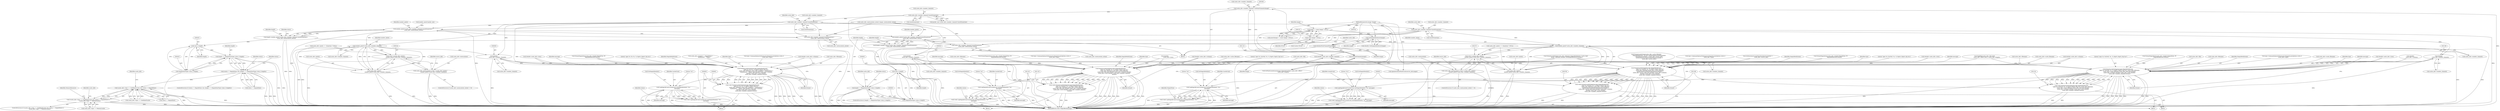 digraph "0_ImageMagick_aecd0ada163a4d6c769cec178955d5f3e9316f2f@API" {
"1000436" [label="(Call,cache_info->number_channels*sizeof(Quantum))"];
"1000330" [label="(Call,cache_info->number_channels*sizeof(Quantum))"];
"1000283" [label="(Call,cache_info->number_channels=GetPixelChannels(image))"];
"1000287" [label="(Call,GetPixelChannels(image))"];
"1000281" [label="(Call,InitializePixelChannelMap(image))"];
"1000230" [label="(Call,GetImageIndexInList(image))"];
"1000120" [label="(Call,image != (const Image *) NULL)"];
"1000105" [label="(MethodParameterIn,Image *image)"];
"1000122" [label="(Call,(const Image *) NULL)"];
"1000433" [label="(Call,number_pixels*(cache_info->number_channels*sizeof(Quantum)+\n    cache_info->metacontent_extent))"];
"1000431" [label="(Call,length=number_pixels*(cache_info->number_channels*sizeof(Quantum)+\n    cache_info->metacontent_extent))"];
"1000454" [label="(Call,(size_t) length)"];
"1000450" [label="(Call,length == (MagickSizeType) ((size_t) length))"];
"1000446" [label="(Call,(status != MagickFalse) && (length == (MagickSizeType) ((size_t) length)))"];
"1000467" [label="(Call,(cache_info->type == UndefinedCache) && (status != MagickFalse))"];
"1000466" [label="(Call,((cache_info->type == UndefinedCache) && (status != MagickFalse)) ||\n          (cache_info->type == MemoryCache))"];
"1000452" [label="(Call,(MagickSizeType) ((size_t) length))"];
"1000549" [label="(Call,number_pixels*cache_info->number_channels)"];
"1000543" [label="(Call,(void *) (cache_info->pixels+\n                  number_pixels*cache_info->number_channels))"];
"1000539" [label="(Call,cache_info->metacontent=(void *) (cache_info->pixels+\n                  number_pixels*cache_info->number_channels))"];
"1000545" [label="(Call,cache_info->pixels+\n                  number_pixels*cache_info->number_channels)"];
"1000629" [label="(Call,(double)\n                    cache_info->number_channels)"];
"1000603" [label="(Call,FormatLocaleString(message,MagickPathExtent,\n                    \"open %s (%s %s, %.20gx%.20gx%.20g %s)\",\n                    cache_info->filename,cache_info->mapped != MagickFalse ?\n                    \"Anonymous\" : \"Heap\",type,(double) cache_info->columns,\n                    (double) cache_info->rows,(double)\n                    cache_info->number_channels,format))"];
"1000601" [label="(Call,(void) FormatLocaleString(message,MagickPathExtent,\n                    \"open %s (%s %s, %.20gx%.20gx%.20g %s)\",\n                    cache_info->filename,cache_info->mapped != MagickFalse ?\n                    \"Anonymous\" : \"Heap\",type,(double) cache_info->columns,\n                    (double) cache_info->rows,(double)\n                    cache_info->number_channels,format))"];
"1000637" [label="(Call,LogMagickEvent(CacheEvent,GetMagickModule(),\"%s\",\n                    message))"];
"1000635" [label="(Call,(void) LogMagickEvent(CacheEvent,GetMagickModule(),\"%s\",\n                    message))"];
"1000937" [label="(Call,number_pixels*(cache_info->number_channels*sizeof(Quantum)+\n    cache_info->metacontent_extent))"];
"1000935" [label="(Call,length=number_pixels*(cache_info->number_channels*sizeof(Quantum)+\n    cache_info->metacontent_extent))"];
"1000954" [label="(Call,(size_t) length)"];
"1000950" [label="(Call,length != (MagickSizeType) ((size_t) length))"];
"1000952" [label="(Call,(MagickSizeType) ((size_t) length))"];
"1001076" [label="(Call,number_pixels*cache_info->number_channels)"];
"1001070" [label="(Call,(void *) (cache_info->pixels+\n                  number_pixels*cache_info->number_channels))"];
"1001066" [label="(Call,cache_info->metacontent=(void *) (cache_info->pixels+\n                  number_pixels*cache_info->number_channels))"];
"1001072" [label="(Call,cache_info->pixels+\n                  number_pixels*cache_info->number_channels)"];
"1001154" [label="(Call,(double) cache_info->number_channels)"];
"1001130" [label="(Call,FormatLocaleString(message,MagickPathExtent,\n                    \"open %s (%s[%d], %s, %.20gx%.20gx%.20g %s)\",\n                    cache_info->filename,cache_info->cache_filename,\n                    cache_info->file,type,(double) cache_info->columns,(double)\n                    cache_info->rows,(double) cache_info->number_channels,\n                    format))"];
"1001128" [label="(Call,(void) FormatLocaleString(message,MagickPathExtent,\n                    \"open %s (%s[%d], %s, %.20gx%.20gx%.20g %s)\",\n                    cache_info->filename,cache_info->cache_filename,\n                    cache_info->file,type,(double) cache_info->columns,(double)\n                    cache_info->rows,(double) cache_info->number_channels,\n                    format))"];
"1001162" [label="(Call,LogMagickEvent(CacheEvent,GetMagickModule(),\"%s\",\n                     message))"];
"1001160" [label="(Call,(void) LogMagickEvent(CacheEvent,GetMagickModule(),\"%s\",\n                     message))"];
"1000435" [label="(Call,cache_info->number_channels*sizeof(Quantum)+\n    cache_info->metacontent_extent)"];
"1000818" [label="(Call,(double)\n                    cache_info->number_channels)"];
"1000791" [label="(Call,FormatLocaleString(message,MagickPathExtent,\n                    \"open %s (%s[%d], %s, %.20gx%.20gx%.20g %s)\",\n                    cache_info->filename,cache_info->cache_filename,\n                    GetDistributeCacheFile((DistributeCacheInfo *)\n                    cache_info->server_info),type,(double) cache_info->columns,\n                    (double) cache_info->rows,(double)\n                    cache_info->number_channels,format))"];
"1000789" [label="(Call,(void) FormatLocaleString(message,MagickPathExtent,\n                    \"open %s (%s[%d], %s, %.20gx%.20gx%.20g %s)\",\n                    cache_info->filename,cache_info->cache_filename,\n                    GetDistributeCacheFile((DistributeCacheInfo *)\n                    cache_info->server_info),type,(double) cache_info->columns,\n                    (double) cache_info->rows,(double)\n                    cache_info->number_channels,format))"];
"1000826" [label="(Call,LogMagickEvent(CacheEvent,GetMagickModule(),\"%s\",\n                    message))"];
"1000824" [label="(Call,(void) LogMagickEvent(CacheEvent,GetMagickModule(),\"%s\",\n                    message))"];
"1000940" [label="(Call,cache_info->number_channels*sizeof(Quantum))"];
"1000939" [label="(Call,cache_info->number_channels*sizeof(Quantum)+\n    cache_info->metacontent_extent)"];
"1001259" [label="(Call,(double)\n         cache_info->number_channels)"];
"1001235" [label="(Call,FormatLocaleString(message,MagickPathExtent,\n        \"open %s (%s[%d], %s, %.20gx%.20gx%.20g %s)\",cache_info->filename,\n        cache_info->cache_filename,cache_info->file,type,(double)\n        cache_info->columns,(double) cache_info->rows,(double)\n         cache_info->number_channels,format))"];
"1001233" [label="(Call,(void) FormatLocaleString(message,MagickPathExtent,\n        \"open %s (%s[%d], %s, %.20gx%.20gx%.20g %s)\",cache_info->filename,\n        cache_info->cache_filename,cache_info->file,type,(double)\n        cache_info->columns,(double) cache_info->rows,(double)\n         cache_info->number_channels,format))"];
"1001267" [label="(Call,LogMagickEvent(CacheEvent,GetMagickModule(),\"%s\",message))"];
"1001265" [label="(Call,(void) LogMagickEvent(CacheEvent,GetMagickModule(),\"%s\",message))"];
"1000467" [label="(Call,(cache_info->type == UndefinedCache) && (status != MagickFalse))"];
"1000445" [label="(ControlStructure,if ((status != MagickFalse) && (length == (MagickSizeType) ((size_t) length))))"];
"1000349" [label="(Call,number_pixels*packet_size)"];
"1001159" [label="(Identifier,format)"];
"1000610" [label="(Call,cache_info->mapped != MagickFalse ?\n                    \"Anonymous\" : \"Heap\")"];
"1000618" [label="(Identifier,type)"];
"1000965" [label="(Identifier,status)"];
"1000827" [label="(Identifier,CacheEvent)"];
"1001144" [label="(Call,(double) cache_info->columns)"];
"1001267" [label="(Call,LogMagickEvent(CacheEvent,GetMagickModule(),\"%s\",message))"];
"1001130" [label="(Call,FormatLocaleString(message,MagickPathExtent,\n                    \"open %s (%s[%d], %s, %.20gx%.20gx%.20g %s)\",\n                    cache_info->filename,cache_info->cache_filename,\n                    cache_info->file,type,(double) cache_info->columns,(double)\n                    cache_info->rows,(double) cache_info->number_channels,\n                    format))"];
"1001137" [label="(Call,cache_info->cache_filename)"];
"1000944" [label="(Call,sizeof(Quantum))"];
"1000219" [label="(Call,FormatLocaleString(cache_info->filename,MagickPathExtent,\"%s[%.20g]\",\n    image->filename,(double) GetImageIndexInList(image)))"];
"1001072" [label="(Call,cache_info->pixels+\n                  number_pixels*cache_info->number_channels)"];
"1000468" [label="(Call,cache_info->type == UndefinedCache)"];
"1001073" [label="(Call,cache_info->pixels)"];
"1001274" [label="(Identifier,status)"];
"1000124" [label="(Identifier,NULL)"];
"1000724" [label="(Call,FormatLocaleString(cache_info->cache_filename,\n                MagickPathExtent,\"%s:%d\",GetDistributeCacheHostname(\n                (DistributeCacheInfo *) cache_info->server_info),\n                GetDistributeCachePort((DistributeCacheInfo *)\n                cache_info->server_info)))"];
"1000952" [label="(Call,(MagickSizeType) ((size_t) length))"];
"1000635" [label="(Call,(void) LogMagickEvent(CacheEvent,GetMagickModule(),\"%s\",\n                    message))"];
"1000950" [label="(Call,length != (MagickSizeType) ((size_t) length))"];
"1000905" [label="(Call,SetPixelCacheExtent(image,(MagickSizeType) cache_info->offset+\n     cache_info->length))"];
"1000592" [label="(Call,type=CommandOptionToMnemonic(MagickCacheOptions,(ssize_t)\n                    cache_info->type))"];
"1001085" [label="(Identifier,source_info)"];
"1001078" [label="(Call,cache_info->number_channels)"];
"1000228" [label="(Call,(double) GetImageIndexInList(image))"];
"1000780" [label="(Call,type=CommandOptionToMnemonic(MagickCacheOptions,(ssize_t)\n                    cache_info->type))"];
"1000454" [label="(Call,(size_t) length)"];
"1000634" [label="(Identifier,format)"];
"1000946" [label="(Call,cache_info->metacontent_extent)"];
"1000533" [label="(ControlStructure,if (cache_info->metacontent_extent != 0))"];
"1000956" [label="(Identifier,length)"];
"1000818" [label="(Call,(double)\n                    cache_info->number_channels)"];
"1000639" [label="(Call,GetMagickModule())"];
"1000801" [label="(Call,GetDistributeCacheFile((DistributeCacheInfo *)\n                    cache_info->server_info))"];
"1000447" [label="(Call,status != MagickFalse)"];
"1000431" [label="(Call,length=number_pixels*(cache_info->number_channels*sizeof(Quantum)+\n    cache_info->metacontent_extent))"];
"1000484" [label="(Identifier,cache_info)"];
"1000793" [label="(Identifier,MagickPathExtent)"];
"1000328" [label="(Call,packet_size=cache_info->number_channels*sizeof(Quantum))"];
"1000581" [label="(Block,)"];
"1000456" [label="(Identifier,length)"];
"1001133" [label="(Literal,\"open %s (%s[%d], %s, %.20gx%.20gx%.20g %s)\")"];
"1001261" [label="(Call,cache_info->number_channels)"];
"1001014" [label="(Call,cache_info->pixels == (Quantum *) NULL)"];
"1001245" [label="(Call,cache_info->file)"];
"1001268" [label="(Identifier,CacheEvent)"];
"1000772" [label="(Call,FormatMagickSize(cache_info->length,MagickFalse,\"B\",\n                    MagickPathExtent,format))"];
"1001259" [label="(Call,(double)\n         cache_info->number_channels)"];
"1001239" [label="(Call,cache_info->filename)"];
"1001140" [label="(Call,cache_info->file)"];
"1000791" [label="(Call,FormatLocaleString(message,MagickPathExtent,\n                    \"open %s (%s[%d], %s, %.20gx%.20gx%.20g %s)\",\n                    cache_info->filename,cache_info->cache_filename,\n                    GetDistributeCacheFile((DistributeCacheInfo *)\n                    cache_info->server_info),type,(double) cache_info->columns,\n                    (double) cache_info->rows,(double)\n                    cache_info->number_channels,format))"];
"1001237" [label="(Identifier,MagickPathExtent)"];
"1000637" [label="(Call,LogMagickEvent(CacheEvent,GetMagickModule(),\"%s\",\n                    message))"];
"1001131" [label="(Identifier,message)"];
"1000287" [label="(Call,GetPixelChannels(image))"];
"1001224" [label="(Call,type=CommandOptionToMnemonic(MagickCacheOptions,(ssize_t)\n        cache_info->type))"];
"1000473" [label="(Call,status != MagickFalse)"];
"1000334" [label="(Call,sizeof(Quantum))"];
"1001166" [label="(Identifier,message)"];
"1000446" [label="(Call,(status != MagickFalse) && (length == (MagickSizeType) ((size_t) length)))"];
"1000603" [label="(Call,FormatLocaleString(message,MagickPathExtent,\n                    \"open %s (%s %s, %.20gx%.20gx%.20g %s)\",\n                    cache_info->filename,cache_info->mapped != MagickFalse ?\n                    \"Anonymous\" : \"Heap\",type,(double) cache_info->columns,\n                    (double) cache_info->rows,(double)\n                    cache_info->number_channels,format))"];
"1000331" [label="(Call,cache_info->number_channels)"];
"1001160" [label="(Call,(void) LogMagickEvent(CacheEvent,GetMagickModule(),\"%s\",\n                     message))"];
"1000947" [label="(Identifier,cache_info)"];
"1001265" [label="(Call,(void) LogMagickEvent(CacheEvent,GetMagickModule(),\"%s\",message))"];
"1000940" [label="(Call,cache_info->number_channels*sizeof(Quantum))"];
"1000769" [label="(Block,)"];
"1001242" [label="(Call,cache_info->cache_filename)"];
"1001248" [label="(Identifier,type)"];
"1000443" [label="(Identifier,cache_info)"];
"1001060" [label="(ControlStructure,if (cache_info->metacontent_extent != 0))"];
"1000120" [label="(Call,image != (const Image *) NULL)"];
"1000432" [label="(Identifier,length)"];
"1000546" [label="(Call,cache_info->pixels)"];
"1000119" [label="(Call,assert(image != (const Image *) NULL))"];
"1000650" [label="(Identifier,status)"];
"1000136" [label="(Call,(Cache) NULL)"];
"1000631" [label="(Call,cache_info->number_channels)"];
"1000452" [label="(Call,(MagickSizeType) ((size_t) length))"];
"1001076" [label="(Call,number_pixels*cache_info->number_channels)"];
"1000433" [label="(Call,number_pixels*(cache_info->number_channels*sizeof(Quantum)+\n    cache_info->metacontent_extent))"];
"1000451" [label="(Identifier,length)"];
"1000959" [label="(Identifier,cache_info)"];
"1001066" [label="(Call,cache_info->metacontent=(void *) (cache_info->pixels+\n                  number_pixels*cache_info->number_channels))"];
"1000619" [label="(Call,(double) cache_info->columns)"];
"1001236" [label="(Identifier,message)"];
"1000288" [label="(Identifier,image)"];
"1000231" [label="(Identifier,image)"];
"1001134" [label="(Call,cache_info->filename)"];
"1000807" [label="(Identifier,type)"];
"1000558" [label="(Identifier,source_info)"];
"1000830" [label="(Identifier,message)"];
"1000607" [label="(Call,cache_info->filename)"];
"1000624" [label="(Call,(double) cache_info->rows)"];
"1000941" [label="(Call,cache_info->number_channels)"];
"1000789" [label="(Call,(void) FormatLocaleString(message,MagickPathExtent,\n                    \"open %s (%s[%d], %s, %.20gx%.20gx%.20g %s)\",\n                    cache_info->filename,cache_info->cache_filename,\n                    GetDistributeCacheFile((DistributeCacheInfo *)\n                    cache_info->server_info),type,(double) cache_info->columns,\n                    (double) cache_info->rows,(double)\n                    cache_info->number_channels,format))"];
"1000794" [label="(Literal,\"open %s (%s[%d], %s, %.20gx%.20gx%.20g %s)\")"];
"1000285" [label="(Identifier,cache_info)"];
"1000436" [label="(Call,cache_info->number_channels*sizeof(Quantum))"];
"1001108" [label="(Block,)"];
"1000437" [label="(Call,cache_info->number_channels)"];
"1000330" [label="(Call,cache_info->number_channels*sizeof(Quantum))"];
"1001165" [label="(Literal,\"%s\")"];
"1000938" [label="(Identifier,number_pixels)"];
"1000122" [label="(Call,(const Image *) NULL)"];
"1000936" [label="(Identifier,length)"];
"1000281" [label="(Call,InitializePixelChannelMap(image))"];
"1000813" [label="(Call,(double) cache_info->rows)"];
"1001163" [label="(Identifier,CacheEvent)"];
"1000540" [label="(Call,cache_info->metacontent)"];
"1000629" [label="(Call,(double)\n                    cache_info->number_channels)"];
"1000448" [label="(Identifier,status)"];
"1000545" [label="(Call,cache_info->pixels+\n                  number_pixels*cache_info->number_channels)"];
"1000604" [label="(Identifier,message)"];
"1000305" [label="(Call,cache_info->metacontent_extent=image->metacontent_extent)"];
"1000949" [label="(ControlStructure,if (length != (MagickSizeType) ((size_t) length)))"];
"1001067" [label="(Call,cache_info->metacontent)"];
"1001233" [label="(Call,(void) FormatLocaleString(message,MagickPathExtent,\n        \"open %s (%s[%d], %s, %.20gx%.20gx%.20g %s)\",cache_info->filename,\n        cache_info->cache_filename,cache_info->file,type,(double)\n        cache_info->columns,(double) cache_info->rows,(double)\n         cache_info->number_channels,format))"];
"1000465" [label="(ControlStructure,if (((cache_info->type == UndefinedCache) && (status != MagickFalse)) ||\n          (cache_info->type == MemoryCache)))"];
"1000829" [label="(Literal,\"%s\")"];
"1000108" [label="(Block,)"];
"1001254" [label="(Call,(double) cache_info->rows)"];
"1000939" [label="(Call,cache_info->number_channels*sizeof(Quantum)+\n    cache_info->metacontent_extent)"];
"1000792" [label="(Identifier,message)"];
"1000230" [label="(Call,GetImageIndexInList(image))"];
"1000795" [label="(Call,cache_info->filename)"];
"1001270" [label="(Literal,\"%s\")"];
"1000826" [label="(Call,LogMagickEvent(CacheEvent,GetMagickModule(),\"%s\",\n                    message))"];
"1000539" [label="(Call,cache_info->metacontent=(void *) (cache_info->pixels+\n                  number_pixels*cache_info->number_channels))"];
"1001249" [label="(Call,(double)\n        cache_info->columns)"];
"1001264" [label="(Identifier,format)"];
"1000549" [label="(Call,number_pixels*cache_info->number_channels)"];
"1000937" [label="(Call,number_pixels*(cache_info->number_channels*sizeof(Quantum)+\n    cache_info->metacontent_extent))"];
"1001238" [label="(Literal,\"open %s (%s[%d], %s, %.20gx%.20gx%.20g %s)\")"];
"1000476" [label="(Call,cache_info->type == MemoryCache)"];
"1001128" [label="(Call,(void) FormatLocaleString(message,MagickPathExtent,\n                    \"open %s (%s[%d], %s, %.20gx%.20gx%.20g %s)\",\n                    cache_info->filename,cache_info->cache_filename,\n                    cache_info->file,type,(double) cache_info->columns,(double)\n                    cache_info->rows,(double) cache_info->number_channels,\n                    format))"];
"1000282" [label="(Identifier,image)"];
"1000692" [label="(Call,OpenDistributePixelCache(server_info,image))"];
"1001077" [label="(Identifier,number_pixels)"];
"1001111" [label="(Call,FormatMagickSize(cache_info->length,MagickTrue,\"B\",\n                    MagickPathExtent,format))"];
"1000283" [label="(Call,cache_info->number_channels=GetPixelChannels(image))"];
"1001283" [label="(MethodReturn,static MagickBooleanType)"];
"1000105" [label="(MethodParameterIn,Image *image)"];
"1000601" [label="(Call,(void) FormatLocaleString(message,MagickPathExtent,\n                    \"open %s (%s %s, %.20gx%.20gx%.20g %s)\",\n                    cache_info->filename,cache_info->mapped != MagickFalse ?\n                    \"Anonymous\" : \"Heap\",type,(double) cache_info->columns,\n                    (double) cache_info->rows,(double)\n                    cache_info->number_channels,format))"];
"1000543" [label="(Call,(void *) (cache_info->pixels+\n                  number_pixels*cache_info->number_channels))"];
"1001271" [label="(Identifier,message)"];
"1000121" [label="(Identifier,image)"];
"1001119" [label="(Call,type=CommandOptionToMnemonic(MagickCacheOptions,(ssize_t)\n                    cache_info->type))"];
"1000641" [label="(Identifier,message)"];
"1001164" [label="(Call,GetMagickModule())"];
"1001235" [label="(Call,FormatLocaleString(message,MagickPathExtent,\n        \"open %s (%s[%d], %s, %.20gx%.20gx%.20g %s)\",cache_info->filename,\n        cache_info->cache_filename,cache_info->file,type,(double)\n        cache_info->columns,(double) cache_info->rows,(double)\n         cache_info->number_channels,format))"];
"1001216" [label="(Call,FormatMagickSize(cache_info->length,MagickFalse,\"B\",\n        MagickPathExtent,format))"];
"1000828" [label="(Call,GetMagickModule())"];
"1000798" [label="(Call,cache_info->cache_filename)"];
"1000643" [label="(Identifier,status)"];
"1000584" [label="(Call,FormatMagickSize(cache_info->length,MagickTrue,\"B\",\n                    MagickPathExtent,format))"];
"1001132" [label="(Identifier,MagickPathExtent)"];
"1000478" [label="(Identifier,cache_info)"];
"1000284" [label="(Call,cache_info->number_channels)"];
"1000502" [label="(Call,cache_info->pixels == (Quantum *) NULL)"];
"1001169" [label="(Identifier,status)"];
"1000466" [label="(Call,((cache_info->type == UndefinedCache) && (status != MagickFalse)) ||\n          (cache_info->type == MemoryCache))"];
"1001156" [label="(Call,cache_info->number_channels)"];
"1001269" [label="(Call,GetMagickModule())"];
"1000824" [label="(Call,(void) LogMagickEvent(CacheEvent,GetMagickModule(),\"%s\",\n                    message))"];
"1000820" [label="(Call,cache_info->number_channels)"];
"1000935" [label="(Call,length=number_pixels*(cache_info->number_channels*sizeof(Quantum)+\n    cache_info->metacontent_extent))"];
"1000954" [label="(Call,(size_t) length)"];
"1000951" [label="(Identifier,length)"];
"1000638" [label="(Identifier,CacheEvent)"];
"1001154" [label="(Call,(double) cache_info->number_channels)"];
"1001162" [label="(Call,LogMagickEvent(CacheEvent,GetMagickModule(),\"%s\",\n                     message))"];
"1001000" [label="(Call,MapBlob(cache_info->file,mode,\n            cache_info->offset,(size_t) cache_info->length))"];
"1000551" [label="(Call,cache_info->number_channels)"];
"1001143" [label="(Identifier,type)"];
"1000808" [label="(Call,(double) cache_info->columns)"];
"1000645" [label="(Identifier,MemoryResource)"];
"1000434" [label="(Identifier,number_pixels)"];
"1000823" [label="(Identifier,format)"];
"1000450" [label="(Call,length == (MagickSizeType) ((size_t) length))"];
"1000550" [label="(Identifier,number_pixels)"];
"1001213" [label="(Block,)"];
"1000440" [label="(Call,sizeof(Quantum))"];
"1000832" [label="(Identifier,MagickTrue)"];
"1000640" [label="(Literal,\"%s\")"];
"1000459" [label="(Identifier,status)"];
"1000606" [label="(Literal,\"open %s (%s %s, %.20gx%.20gx%.20g %s)\")"];
"1001149" [label="(Call,(double)\n                    cache_info->rows)"];
"1000442" [label="(Call,cache_info->metacontent_extent)"];
"1000435" [label="(Call,cache_info->number_channels*sizeof(Quantum)+\n    cache_info->metacontent_extent)"];
"1001070" [label="(Call,(void *) (cache_info->pixels+\n                  number_pixels*cache_info->number_channels))"];
"1000605" [label="(Identifier,MagickPathExtent)"];
"1000436" -> "1000435"  [label="AST: "];
"1000436" -> "1000440"  [label="CFG: "];
"1000437" -> "1000436"  [label="AST: "];
"1000440" -> "1000436"  [label="AST: "];
"1000443" -> "1000436"  [label="CFG: "];
"1000436" -> "1001283"  [label="DDG: "];
"1000436" -> "1000433"  [label="DDG: "];
"1000436" -> "1000435"  [label="DDG: "];
"1000330" -> "1000436"  [label="DDG: "];
"1000436" -> "1000549"  [label="DDG: "];
"1000436" -> "1000629"  [label="DDG: "];
"1000436" -> "1000818"  [label="DDG: "];
"1000436" -> "1000940"  [label="DDG: "];
"1000330" -> "1000328"  [label="AST: "];
"1000330" -> "1000334"  [label="CFG: "];
"1000331" -> "1000330"  [label="AST: "];
"1000334" -> "1000330"  [label="AST: "];
"1000328" -> "1000330"  [label="CFG: "];
"1000330" -> "1001283"  [label="DDG: "];
"1000330" -> "1000328"  [label="DDG: "];
"1000283" -> "1000330"  [label="DDG: "];
"1000283" -> "1000108"  [label="AST: "];
"1000283" -> "1000287"  [label="CFG: "];
"1000284" -> "1000283"  [label="AST: "];
"1000287" -> "1000283"  [label="AST: "];
"1000290" -> "1000283"  [label="CFG: "];
"1000283" -> "1001283"  [label="DDG: "];
"1000287" -> "1000283"  [label="DDG: "];
"1000287" -> "1000288"  [label="CFG: "];
"1000288" -> "1000287"  [label="AST: "];
"1000287" -> "1001283"  [label="DDG: "];
"1000281" -> "1000287"  [label="DDG: "];
"1000105" -> "1000287"  [label="DDG: "];
"1000287" -> "1000692"  [label="DDG: "];
"1000287" -> "1000905"  [label="DDG: "];
"1000281" -> "1000108"  [label="AST: "];
"1000281" -> "1000282"  [label="CFG: "];
"1000282" -> "1000281"  [label="AST: "];
"1000285" -> "1000281"  [label="CFG: "];
"1000281" -> "1001283"  [label="DDG: "];
"1000230" -> "1000281"  [label="DDG: "];
"1000105" -> "1000281"  [label="DDG: "];
"1000230" -> "1000228"  [label="AST: "];
"1000230" -> "1000231"  [label="CFG: "];
"1000231" -> "1000230"  [label="AST: "];
"1000228" -> "1000230"  [label="CFG: "];
"1000230" -> "1000228"  [label="DDG: "];
"1000120" -> "1000230"  [label="DDG: "];
"1000105" -> "1000230"  [label="DDG: "];
"1000120" -> "1000119"  [label="AST: "];
"1000120" -> "1000122"  [label="CFG: "];
"1000121" -> "1000120"  [label="AST: "];
"1000122" -> "1000120"  [label="AST: "];
"1000119" -> "1000120"  [label="CFG: "];
"1000120" -> "1001283"  [label="DDG: "];
"1000120" -> "1000119"  [label="DDG: "];
"1000120" -> "1000119"  [label="DDG: "];
"1000105" -> "1000120"  [label="DDG: "];
"1000122" -> "1000120"  [label="DDG: "];
"1000105" -> "1000104"  [label="AST: "];
"1000105" -> "1001283"  [label="DDG: "];
"1000105" -> "1000692"  [label="DDG: "];
"1000105" -> "1000905"  [label="DDG: "];
"1000122" -> "1000124"  [label="CFG: "];
"1000123" -> "1000122"  [label="AST: "];
"1000124" -> "1000122"  [label="AST: "];
"1000122" -> "1000136"  [label="DDG: "];
"1000433" -> "1000431"  [label="AST: "];
"1000433" -> "1000435"  [label="CFG: "];
"1000434" -> "1000433"  [label="AST: "];
"1000435" -> "1000433"  [label="AST: "];
"1000431" -> "1000433"  [label="CFG: "];
"1000433" -> "1001283"  [label="DDG: "];
"1000433" -> "1001283"  [label="DDG: "];
"1000433" -> "1000431"  [label="DDG: "];
"1000433" -> "1000431"  [label="DDG: "];
"1000349" -> "1000433"  [label="DDG: "];
"1000305" -> "1000433"  [label="DDG: "];
"1000433" -> "1000549"  [label="DDG: "];
"1000433" -> "1000937"  [label="DDG: "];
"1000431" -> "1000108"  [label="AST: "];
"1000432" -> "1000431"  [label="AST: "];
"1000448" -> "1000431"  [label="CFG: "];
"1000431" -> "1001283"  [label="DDG: "];
"1000431" -> "1001283"  [label="DDG: "];
"1000431" -> "1000454"  [label="DDG: "];
"1000454" -> "1000452"  [label="AST: "];
"1000454" -> "1000456"  [label="CFG: "];
"1000455" -> "1000454"  [label="AST: "];
"1000456" -> "1000454"  [label="AST: "];
"1000452" -> "1000454"  [label="CFG: "];
"1000454" -> "1000450"  [label="DDG: "];
"1000454" -> "1000452"  [label="DDG: "];
"1000450" -> "1000446"  [label="AST: "];
"1000450" -> "1000452"  [label="CFG: "];
"1000451" -> "1000450"  [label="AST: "];
"1000452" -> "1000450"  [label="AST: "];
"1000446" -> "1000450"  [label="CFG: "];
"1000450" -> "1001283"  [label="DDG: "];
"1000450" -> "1001283"  [label="DDG: "];
"1000450" -> "1000446"  [label="DDG: "];
"1000450" -> "1000446"  [label="DDG: "];
"1000452" -> "1000450"  [label="DDG: "];
"1000446" -> "1000445"  [label="AST: "];
"1000446" -> "1000447"  [label="CFG: "];
"1000447" -> "1000446"  [label="AST: "];
"1000459" -> "1000446"  [label="CFG: "];
"1000650" -> "1000446"  [label="CFG: "];
"1000446" -> "1001283"  [label="DDG: "];
"1000446" -> "1001283"  [label="DDG: "];
"1000446" -> "1001283"  [label="DDG: "];
"1000447" -> "1000446"  [label="DDG: "];
"1000447" -> "1000446"  [label="DDG: "];
"1000446" -> "1000467"  [label="DDG: "];
"1000467" -> "1000466"  [label="AST: "];
"1000467" -> "1000468"  [label="CFG: "];
"1000467" -> "1000473"  [label="CFG: "];
"1000468" -> "1000467"  [label="AST: "];
"1000473" -> "1000467"  [label="AST: "];
"1000478" -> "1000467"  [label="CFG: "];
"1000466" -> "1000467"  [label="CFG: "];
"1000467" -> "1001283"  [label="DDG: "];
"1000467" -> "1001283"  [label="DDG: "];
"1000467" -> "1000466"  [label="DDG: "];
"1000467" -> "1000466"  [label="DDG: "];
"1000468" -> "1000467"  [label="DDG: "];
"1000468" -> "1000467"  [label="DDG: "];
"1000473" -> "1000467"  [label="DDG: "];
"1000473" -> "1000467"  [label="DDG: "];
"1000466" -> "1000465"  [label="AST: "];
"1000466" -> "1000476"  [label="CFG: "];
"1000476" -> "1000466"  [label="AST: "];
"1000484" -> "1000466"  [label="CFG: "];
"1000645" -> "1000466"  [label="CFG: "];
"1000466" -> "1001283"  [label="DDG: "];
"1000466" -> "1001283"  [label="DDG: "];
"1000466" -> "1001283"  [label="DDG: "];
"1000476" -> "1000466"  [label="DDG: "];
"1000476" -> "1000466"  [label="DDG: "];
"1000453" -> "1000452"  [label="AST: "];
"1000452" -> "1001283"  [label="DDG: "];
"1000549" -> "1000545"  [label="AST: "];
"1000549" -> "1000551"  [label="CFG: "];
"1000550" -> "1000549"  [label="AST: "];
"1000551" -> "1000549"  [label="AST: "];
"1000545" -> "1000549"  [label="CFG: "];
"1000549" -> "1001283"  [label="DDG: "];
"1000549" -> "1001283"  [label="DDG: "];
"1000549" -> "1000543"  [label="DDG: "];
"1000549" -> "1000543"  [label="DDG: "];
"1000549" -> "1000545"  [label="DDG: "];
"1000549" -> "1000545"  [label="DDG: "];
"1000549" -> "1000629"  [label="DDG: "];
"1000543" -> "1000539"  [label="AST: "];
"1000543" -> "1000545"  [label="CFG: "];
"1000544" -> "1000543"  [label="AST: "];
"1000545" -> "1000543"  [label="AST: "];
"1000539" -> "1000543"  [label="CFG: "];
"1000543" -> "1001283"  [label="DDG: "];
"1000543" -> "1000539"  [label="DDG: "];
"1000502" -> "1000543"  [label="DDG: "];
"1000539" -> "1000533"  [label="AST: "];
"1000540" -> "1000539"  [label="AST: "];
"1000558" -> "1000539"  [label="CFG: "];
"1000539" -> "1001283"  [label="DDG: "];
"1000539" -> "1001283"  [label="DDG: "];
"1000546" -> "1000545"  [label="AST: "];
"1000545" -> "1001283"  [label="DDG: "];
"1000545" -> "1001283"  [label="DDG: "];
"1000502" -> "1000545"  [label="DDG: "];
"1000629" -> "1000603"  [label="AST: "];
"1000629" -> "1000631"  [label="CFG: "];
"1000630" -> "1000629"  [label="AST: "];
"1000631" -> "1000629"  [label="AST: "];
"1000634" -> "1000629"  [label="CFG: "];
"1000629" -> "1001283"  [label="DDG: "];
"1000629" -> "1000603"  [label="DDG: "];
"1000603" -> "1000601"  [label="AST: "];
"1000603" -> "1000634"  [label="CFG: "];
"1000604" -> "1000603"  [label="AST: "];
"1000605" -> "1000603"  [label="AST: "];
"1000606" -> "1000603"  [label="AST: "];
"1000607" -> "1000603"  [label="AST: "];
"1000610" -> "1000603"  [label="AST: "];
"1000618" -> "1000603"  [label="AST: "];
"1000619" -> "1000603"  [label="AST: "];
"1000624" -> "1000603"  [label="AST: "];
"1000634" -> "1000603"  [label="AST: "];
"1000601" -> "1000603"  [label="CFG: "];
"1000603" -> "1001283"  [label="DDG: "];
"1000603" -> "1001283"  [label="DDG: "];
"1000603" -> "1001283"  [label="DDG: "];
"1000603" -> "1001283"  [label="DDG: "];
"1000603" -> "1001283"  [label="DDG: "];
"1000603" -> "1001283"  [label="DDG: "];
"1000603" -> "1001283"  [label="DDG: "];
"1000603" -> "1001283"  [label="DDG: "];
"1000603" -> "1000601"  [label="DDG: "];
"1000603" -> "1000601"  [label="DDG: "];
"1000603" -> "1000601"  [label="DDG: "];
"1000603" -> "1000601"  [label="DDG: "];
"1000603" -> "1000601"  [label="DDG: "];
"1000603" -> "1000601"  [label="DDG: "];
"1000603" -> "1000601"  [label="DDG: "];
"1000603" -> "1000601"  [label="DDG: "];
"1000603" -> "1000601"  [label="DDG: "];
"1000603" -> "1000601"  [label="DDG: "];
"1000584" -> "1000603"  [label="DDG: "];
"1000584" -> "1000603"  [label="DDG: "];
"1000219" -> "1000603"  [label="DDG: "];
"1000592" -> "1000603"  [label="DDG: "];
"1000619" -> "1000603"  [label="DDG: "];
"1000624" -> "1000603"  [label="DDG: "];
"1000603" -> "1000637"  [label="DDG: "];
"1000601" -> "1000581"  [label="AST: "];
"1000602" -> "1000601"  [label="AST: "];
"1000636" -> "1000601"  [label="CFG: "];
"1000601" -> "1001283"  [label="DDG: "];
"1000601" -> "1001283"  [label="DDG: "];
"1000637" -> "1000635"  [label="AST: "];
"1000637" -> "1000641"  [label="CFG: "];
"1000638" -> "1000637"  [label="AST: "];
"1000639" -> "1000637"  [label="AST: "];
"1000640" -> "1000637"  [label="AST: "];
"1000641" -> "1000637"  [label="AST: "];
"1000635" -> "1000637"  [label="CFG: "];
"1000637" -> "1001283"  [label="DDG: "];
"1000637" -> "1001283"  [label="DDG: "];
"1000637" -> "1001283"  [label="DDG: "];
"1000637" -> "1000635"  [label="DDG: "];
"1000637" -> "1000635"  [label="DDG: "];
"1000637" -> "1000635"  [label="DDG: "];
"1000637" -> "1000635"  [label="DDG: "];
"1000635" -> "1000581"  [label="AST: "];
"1000636" -> "1000635"  [label="AST: "];
"1000643" -> "1000635"  [label="CFG: "];
"1000635" -> "1001283"  [label="DDG: "];
"1000635" -> "1001283"  [label="DDG: "];
"1000937" -> "1000935"  [label="AST: "];
"1000937" -> "1000939"  [label="CFG: "];
"1000938" -> "1000937"  [label="AST: "];
"1000939" -> "1000937"  [label="AST: "];
"1000935" -> "1000937"  [label="CFG: "];
"1000937" -> "1001283"  [label="DDG: "];
"1000937" -> "1001283"  [label="DDG: "];
"1000937" -> "1000935"  [label="DDG: "];
"1000937" -> "1000935"  [label="DDG: "];
"1000940" -> "1000937"  [label="DDG: "];
"1000305" -> "1000937"  [label="DDG: "];
"1000937" -> "1001076"  [label="DDG: "];
"1000935" -> "1000108"  [label="AST: "];
"1000936" -> "1000935"  [label="AST: "];
"1000951" -> "1000935"  [label="CFG: "];
"1000935" -> "1001283"  [label="DDG: "];
"1000935" -> "1000954"  [label="DDG: "];
"1000954" -> "1000952"  [label="AST: "];
"1000954" -> "1000956"  [label="CFG: "];
"1000955" -> "1000954"  [label="AST: "];
"1000956" -> "1000954"  [label="AST: "];
"1000952" -> "1000954"  [label="CFG: "];
"1000954" -> "1000950"  [label="DDG: "];
"1000954" -> "1000952"  [label="DDG: "];
"1000950" -> "1000949"  [label="AST: "];
"1000950" -> "1000952"  [label="CFG: "];
"1000951" -> "1000950"  [label="AST: "];
"1000952" -> "1000950"  [label="AST: "];
"1000959" -> "1000950"  [label="CFG: "];
"1000965" -> "1000950"  [label="CFG: "];
"1000950" -> "1001283"  [label="DDG: "];
"1000950" -> "1001283"  [label="DDG: "];
"1000950" -> "1001283"  [label="DDG: "];
"1000952" -> "1000950"  [label="DDG: "];
"1000953" -> "1000952"  [label="AST: "];
"1000952" -> "1001283"  [label="DDG: "];
"1001076" -> "1001072"  [label="AST: "];
"1001076" -> "1001078"  [label="CFG: "];
"1001077" -> "1001076"  [label="AST: "];
"1001078" -> "1001076"  [label="AST: "];
"1001072" -> "1001076"  [label="CFG: "];
"1001076" -> "1001283"  [label="DDG: "];
"1001076" -> "1001283"  [label="DDG: "];
"1001076" -> "1001070"  [label="DDG: "];
"1001076" -> "1001070"  [label="DDG: "];
"1001076" -> "1001072"  [label="DDG: "];
"1001076" -> "1001072"  [label="DDG: "];
"1000940" -> "1001076"  [label="DDG: "];
"1001076" -> "1001154"  [label="DDG: "];
"1001070" -> "1001066"  [label="AST: "];
"1001070" -> "1001072"  [label="CFG: "];
"1001071" -> "1001070"  [label="AST: "];
"1001072" -> "1001070"  [label="AST: "];
"1001066" -> "1001070"  [label="CFG: "];
"1001070" -> "1001283"  [label="DDG: "];
"1001070" -> "1001066"  [label="DDG: "];
"1001014" -> "1001070"  [label="DDG: "];
"1001066" -> "1001060"  [label="AST: "];
"1001067" -> "1001066"  [label="AST: "];
"1001085" -> "1001066"  [label="CFG: "];
"1001066" -> "1001283"  [label="DDG: "];
"1001066" -> "1001283"  [label="DDG: "];
"1001073" -> "1001072"  [label="AST: "];
"1001072" -> "1001283"  [label="DDG: "];
"1001072" -> "1001283"  [label="DDG: "];
"1001014" -> "1001072"  [label="DDG: "];
"1001154" -> "1001130"  [label="AST: "];
"1001154" -> "1001156"  [label="CFG: "];
"1001155" -> "1001154"  [label="AST: "];
"1001156" -> "1001154"  [label="AST: "];
"1001159" -> "1001154"  [label="CFG: "];
"1001154" -> "1001283"  [label="DDG: "];
"1001154" -> "1001130"  [label="DDG: "];
"1000940" -> "1001154"  [label="DDG: "];
"1001130" -> "1001128"  [label="AST: "];
"1001130" -> "1001159"  [label="CFG: "];
"1001131" -> "1001130"  [label="AST: "];
"1001132" -> "1001130"  [label="AST: "];
"1001133" -> "1001130"  [label="AST: "];
"1001134" -> "1001130"  [label="AST: "];
"1001137" -> "1001130"  [label="AST: "];
"1001140" -> "1001130"  [label="AST: "];
"1001143" -> "1001130"  [label="AST: "];
"1001144" -> "1001130"  [label="AST: "];
"1001149" -> "1001130"  [label="AST: "];
"1001159" -> "1001130"  [label="AST: "];
"1001128" -> "1001130"  [label="CFG: "];
"1001130" -> "1001283"  [label="DDG: "];
"1001130" -> "1001283"  [label="DDG: "];
"1001130" -> "1001283"  [label="DDG: "];
"1001130" -> "1001283"  [label="DDG: "];
"1001130" -> "1001283"  [label="DDG: "];
"1001130" -> "1001283"  [label="DDG: "];
"1001130" -> "1001283"  [label="DDG: "];
"1001130" -> "1001283"  [label="DDG: "];
"1001130" -> "1001283"  [label="DDG: "];
"1001130" -> "1001128"  [label="DDG: "];
"1001130" -> "1001128"  [label="DDG: "];
"1001130" -> "1001128"  [label="DDG: "];
"1001130" -> "1001128"  [label="DDG: "];
"1001130" -> "1001128"  [label="DDG: "];
"1001130" -> "1001128"  [label="DDG: "];
"1001130" -> "1001128"  [label="DDG: "];
"1001130" -> "1001128"  [label="DDG: "];
"1001130" -> "1001128"  [label="DDG: "];
"1001130" -> "1001128"  [label="DDG: "];
"1001130" -> "1001128"  [label="DDG: "];
"1001111" -> "1001130"  [label="DDG: "];
"1001111" -> "1001130"  [label="DDG: "];
"1000219" -> "1001130"  [label="DDG: "];
"1001000" -> "1001130"  [label="DDG: "];
"1001119" -> "1001130"  [label="DDG: "];
"1001144" -> "1001130"  [label="DDG: "];
"1001149" -> "1001130"  [label="DDG: "];
"1001130" -> "1001162"  [label="DDG: "];
"1001128" -> "1001108"  [label="AST: "];
"1001129" -> "1001128"  [label="AST: "];
"1001161" -> "1001128"  [label="CFG: "];
"1001128" -> "1001283"  [label="DDG: "];
"1001128" -> "1001283"  [label="DDG: "];
"1001162" -> "1001160"  [label="AST: "];
"1001162" -> "1001166"  [label="CFG: "];
"1001163" -> "1001162"  [label="AST: "];
"1001164" -> "1001162"  [label="AST: "];
"1001165" -> "1001162"  [label="AST: "];
"1001166" -> "1001162"  [label="AST: "];
"1001160" -> "1001162"  [label="CFG: "];
"1001162" -> "1001283"  [label="DDG: "];
"1001162" -> "1001283"  [label="DDG: "];
"1001162" -> "1001283"  [label="DDG: "];
"1001162" -> "1001160"  [label="DDG: "];
"1001162" -> "1001160"  [label="DDG: "];
"1001162" -> "1001160"  [label="DDG: "];
"1001162" -> "1001160"  [label="DDG: "];
"1001160" -> "1001108"  [label="AST: "];
"1001161" -> "1001160"  [label="AST: "];
"1001169" -> "1001160"  [label="CFG: "];
"1001160" -> "1001283"  [label="DDG: "];
"1001160" -> "1001283"  [label="DDG: "];
"1000435" -> "1000442"  [label="CFG: "];
"1000442" -> "1000435"  [label="AST: "];
"1000435" -> "1001283"  [label="DDG: "];
"1000435" -> "1001283"  [label="DDG: "];
"1000305" -> "1000435"  [label="DDG: "];
"1000818" -> "1000791"  [label="AST: "];
"1000818" -> "1000820"  [label="CFG: "];
"1000819" -> "1000818"  [label="AST: "];
"1000820" -> "1000818"  [label="AST: "];
"1000823" -> "1000818"  [label="CFG: "];
"1000818" -> "1001283"  [label="DDG: "];
"1000818" -> "1000791"  [label="DDG: "];
"1000791" -> "1000789"  [label="AST: "];
"1000791" -> "1000823"  [label="CFG: "];
"1000792" -> "1000791"  [label="AST: "];
"1000793" -> "1000791"  [label="AST: "];
"1000794" -> "1000791"  [label="AST: "];
"1000795" -> "1000791"  [label="AST: "];
"1000798" -> "1000791"  [label="AST: "];
"1000801" -> "1000791"  [label="AST: "];
"1000807" -> "1000791"  [label="AST: "];
"1000808" -> "1000791"  [label="AST: "];
"1000813" -> "1000791"  [label="AST: "];
"1000823" -> "1000791"  [label="AST: "];
"1000789" -> "1000791"  [label="CFG: "];
"1000791" -> "1001283"  [label="DDG: "];
"1000791" -> "1001283"  [label="DDG: "];
"1000791" -> "1001283"  [label="DDG: "];
"1000791" -> "1001283"  [label="DDG: "];
"1000791" -> "1001283"  [label="DDG: "];
"1000791" -> "1001283"  [label="DDG: "];
"1000791" -> "1001283"  [label="DDG: "];
"1000791" -> "1001283"  [label="DDG: "];
"1000791" -> "1001283"  [label="DDG: "];
"1000791" -> "1000789"  [label="DDG: "];
"1000791" -> "1000789"  [label="DDG: "];
"1000791" -> "1000789"  [label="DDG: "];
"1000791" -> "1000789"  [label="DDG: "];
"1000791" -> "1000789"  [label="DDG: "];
"1000791" -> "1000789"  [label="DDG: "];
"1000791" -> "1000789"  [label="DDG: "];
"1000791" -> "1000789"  [label="DDG: "];
"1000791" -> "1000789"  [label="DDG: "];
"1000791" -> "1000789"  [label="DDG: "];
"1000791" -> "1000789"  [label="DDG: "];
"1000772" -> "1000791"  [label="DDG: "];
"1000772" -> "1000791"  [label="DDG: "];
"1000219" -> "1000791"  [label="DDG: "];
"1000724" -> "1000791"  [label="DDG: "];
"1000801" -> "1000791"  [label="DDG: "];
"1000780" -> "1000791"  [label="DDG: "];
"1000808" -> "1000791"  [label="DDG: "];
"1000813" -> "1000791"  [label="DDG: "];
"1000791" -> "1000826"  [label="DDG: "];
"1000789" -> "1000769"  [label="AST: "];
"1000790" -> "1000789"  [label="AST: "];
"1000825" -> "1000789"  [label="CFG: "];
"1000789" -> "1001283"  [label="DDG: "];
"1000789" -> "1001283"  [label="DDG: "];
"1000826" -> "1000824"  [label="AST: "];
"1000826" -> "1000830"  [label="CFG: "];
"1000827" -> "1000826"  [label="AST: "];
"1000828" -> "1000826"  [label="AST: "];
"1000829" -> "1000826"  [label="AST: "];
"1000830" -> "1000826"  [label="AST: "];
"1000824" -> "1000826"  [label="CFG: "];
"1000826" -> "1001283"  [label="DDG: "];
"1000826" -> "1001283"  [label="DDG: "];
"1000826" -> "1001283"  [label="DDG: "];
"1000826" -> "1000824"  [label="DDG: "];
"1000826" -> "1000824"  [label="DDG: "];
"1000826" -> "1000824"  [label="DDG: "];
"1000826" -> "1000824"  [label="DDG: "];
"1000824" -> "1000769"  [label="AST: "];
"1000825" -> "1000824"  [label="AST: "];
"1000832" -> "1000824"  [label="CFG: "];
"1000824" -> "1001283"  [label="DDG: "];
"1000824" -> "1001283"  [label="DDG: "];
"1000940" -> "1000939"  [label="AST: "];
"1000940" -> "1000944"  [label="CFG: "];
"1000941" -> "1000940"  [label="AST: "];
"1000944" -> "1000940"  [label="AST: "];
"1000947" -> "1000940"  [label="CFG: "];
"1000940" -> "1001283"  [label="DDG: "];
"1000940" -> "1000939"  [label="DDG: "];
"1000940" -> "1001259"  [label="DDG: "];
"1000939" -> "1000946"  [label="CFG: "];
"1000946" -> "1000939"  [label="AST: "];
"1000939" -> "1001283"  [label="DDG: "];
"1000939" -> "1001283"  [label="DDG: "];
"1000305" -> "1000939"  [label="DDG: "];
"1001259" -> "1001235"  [label="AST: "];
"1001259" -> "1001261"  [label="CFG: "];
"1001260" -> "1001259"  [label="AST: "];
"1001261" -> "1001259"  [label="AST: "];
"1001264" -> "1001259"  [label="CFG: "];
"1001259" -> "1001283"  [label="DDG: "];
"1001259" -> "1001235"  [label="DDG: "];
"1001235" -> "1001233"  [label="AST: "];
"1001235" -> "1001264"  [label="CFG: "];
"1001236" -> "1001235"  [label="AST: "];
"1001237" -> "1001235"  [label="AST: "];
"1001238" -> "1001235"  [label="AST: "];
"1001239" -> "1001235"  [label="AST: "];
"1001242" -> "1001235"  [label="AST: "];
"1001245" -> "1001235"  [label="AST: "];
"1001248" -> "1001235"  [label="AST: "];
"1001249" -> "1001235"  [label="AST: "];
"1001254" -> "1001235"  [label="AST: "];
"1001264" -> "1001235"  [label="AST: "];
"1001233" -> "1001235"  [label="CFG: "];
"1001235" -> "1001283"  [label="DDG: "];
"1001235" -> "1001283"  [label="DDG: "];
"1001235" -> "1001283"  [label="DDG: "];
"1001235" -> "1001283"  [label="DDG: "];
"1001235" -> "1001283"  [label="DDG: "];
"1001235" -> "1001283"  [label="DDG: "];
"1001235" -> "1001283"  [label="DDG: "];
"1001235" -> "1001283"  [label="DDG: "];
"1001235" -> "1001283"  [label="DDG: "];
"1001235" -> "1001233"  [label="DDG: "];
"1001235" -> "1001233"  [label="DDG: "];
"1001235" -> "1001233"  [label="DDG: "];
"1001235" -> "1001233"  [label="DDG: "];
"1001235" -> "1001233"  [label="DDG: "];
"1001235" -> "1001233"  [label="DDG: "];
"1001235" -> "1001233"  [label="DDG: "];
"1001235" -> "1001233"  [label="DDG: "];
"1001235" -> "1001233"  [label="DDG: "];
"1001235" -> "1001233"  [label="DDG: "];
"1001235" -> "1001233"  [label="DDG: "];
"1001216" -> "1001235"  [label="DDG: "];
"1001216" -> "1001235"  [label="DDG: "];
"1000219" -> "1001235"  [label="DDG: "];
"1001000" -> "1001235"  [label="DDG: "];
"1001224" -> "1001235"  [label="DDG: "];
"1001249" -> "1001235"  [label="DDG: "];
"1001254" -> "1001235"  [label="DDG: "];
"1001235" -> "1001267"  [label="DDG: "];
"1001233" -> "1001213"  [label="AST: "];
"1001234" -> "1001233"  [label="AST: "];
"1001266" -> "1001233"  [label="CFG: "];
"1001233" -> "1001283"  [label="DDG: "];
"1001233" -> "1001283"  [label="DDG: "];
"1001267" -> "1001265"  [label="AST: "];
"1001267" -> "1001271"  [label="CFG: "];
"1001268" -> "1001267"  [label="AST: "];
"1001269" -> "1001267"  [label="AST: "];
"1001270" -> "1001267"  [label="AST: "];
"1001271" -> "1001267"  [label="AST: "];
"1001265" -> "1001267"  [label="CFG: "];
"1001267" -> "1001283"  [label="DDG: "];
"1001267" -> "1001283"  [label="DDG: "];
"1001267" -> "1001283"  [label="DDG: "];
"1001267" -> "1001265"  [label="DDG: "];
"1001267" -> "1001265"  [label="DDG: "];
"1001267" -> "1001265"  [label="DDG: "];
"1001267" -> "1001265"  [label="DDG: "];
"1001265" -> "1001213"  [label="AST: "];
"1001266" -> "1001265"  [label="AST: "];
"1001274" -> "1001265"  [label="CFG: "];
"1001265" -> "1001283"  [label="DDG: "];
"1001265" -> "1001283"  [label="DDG: "];
}
